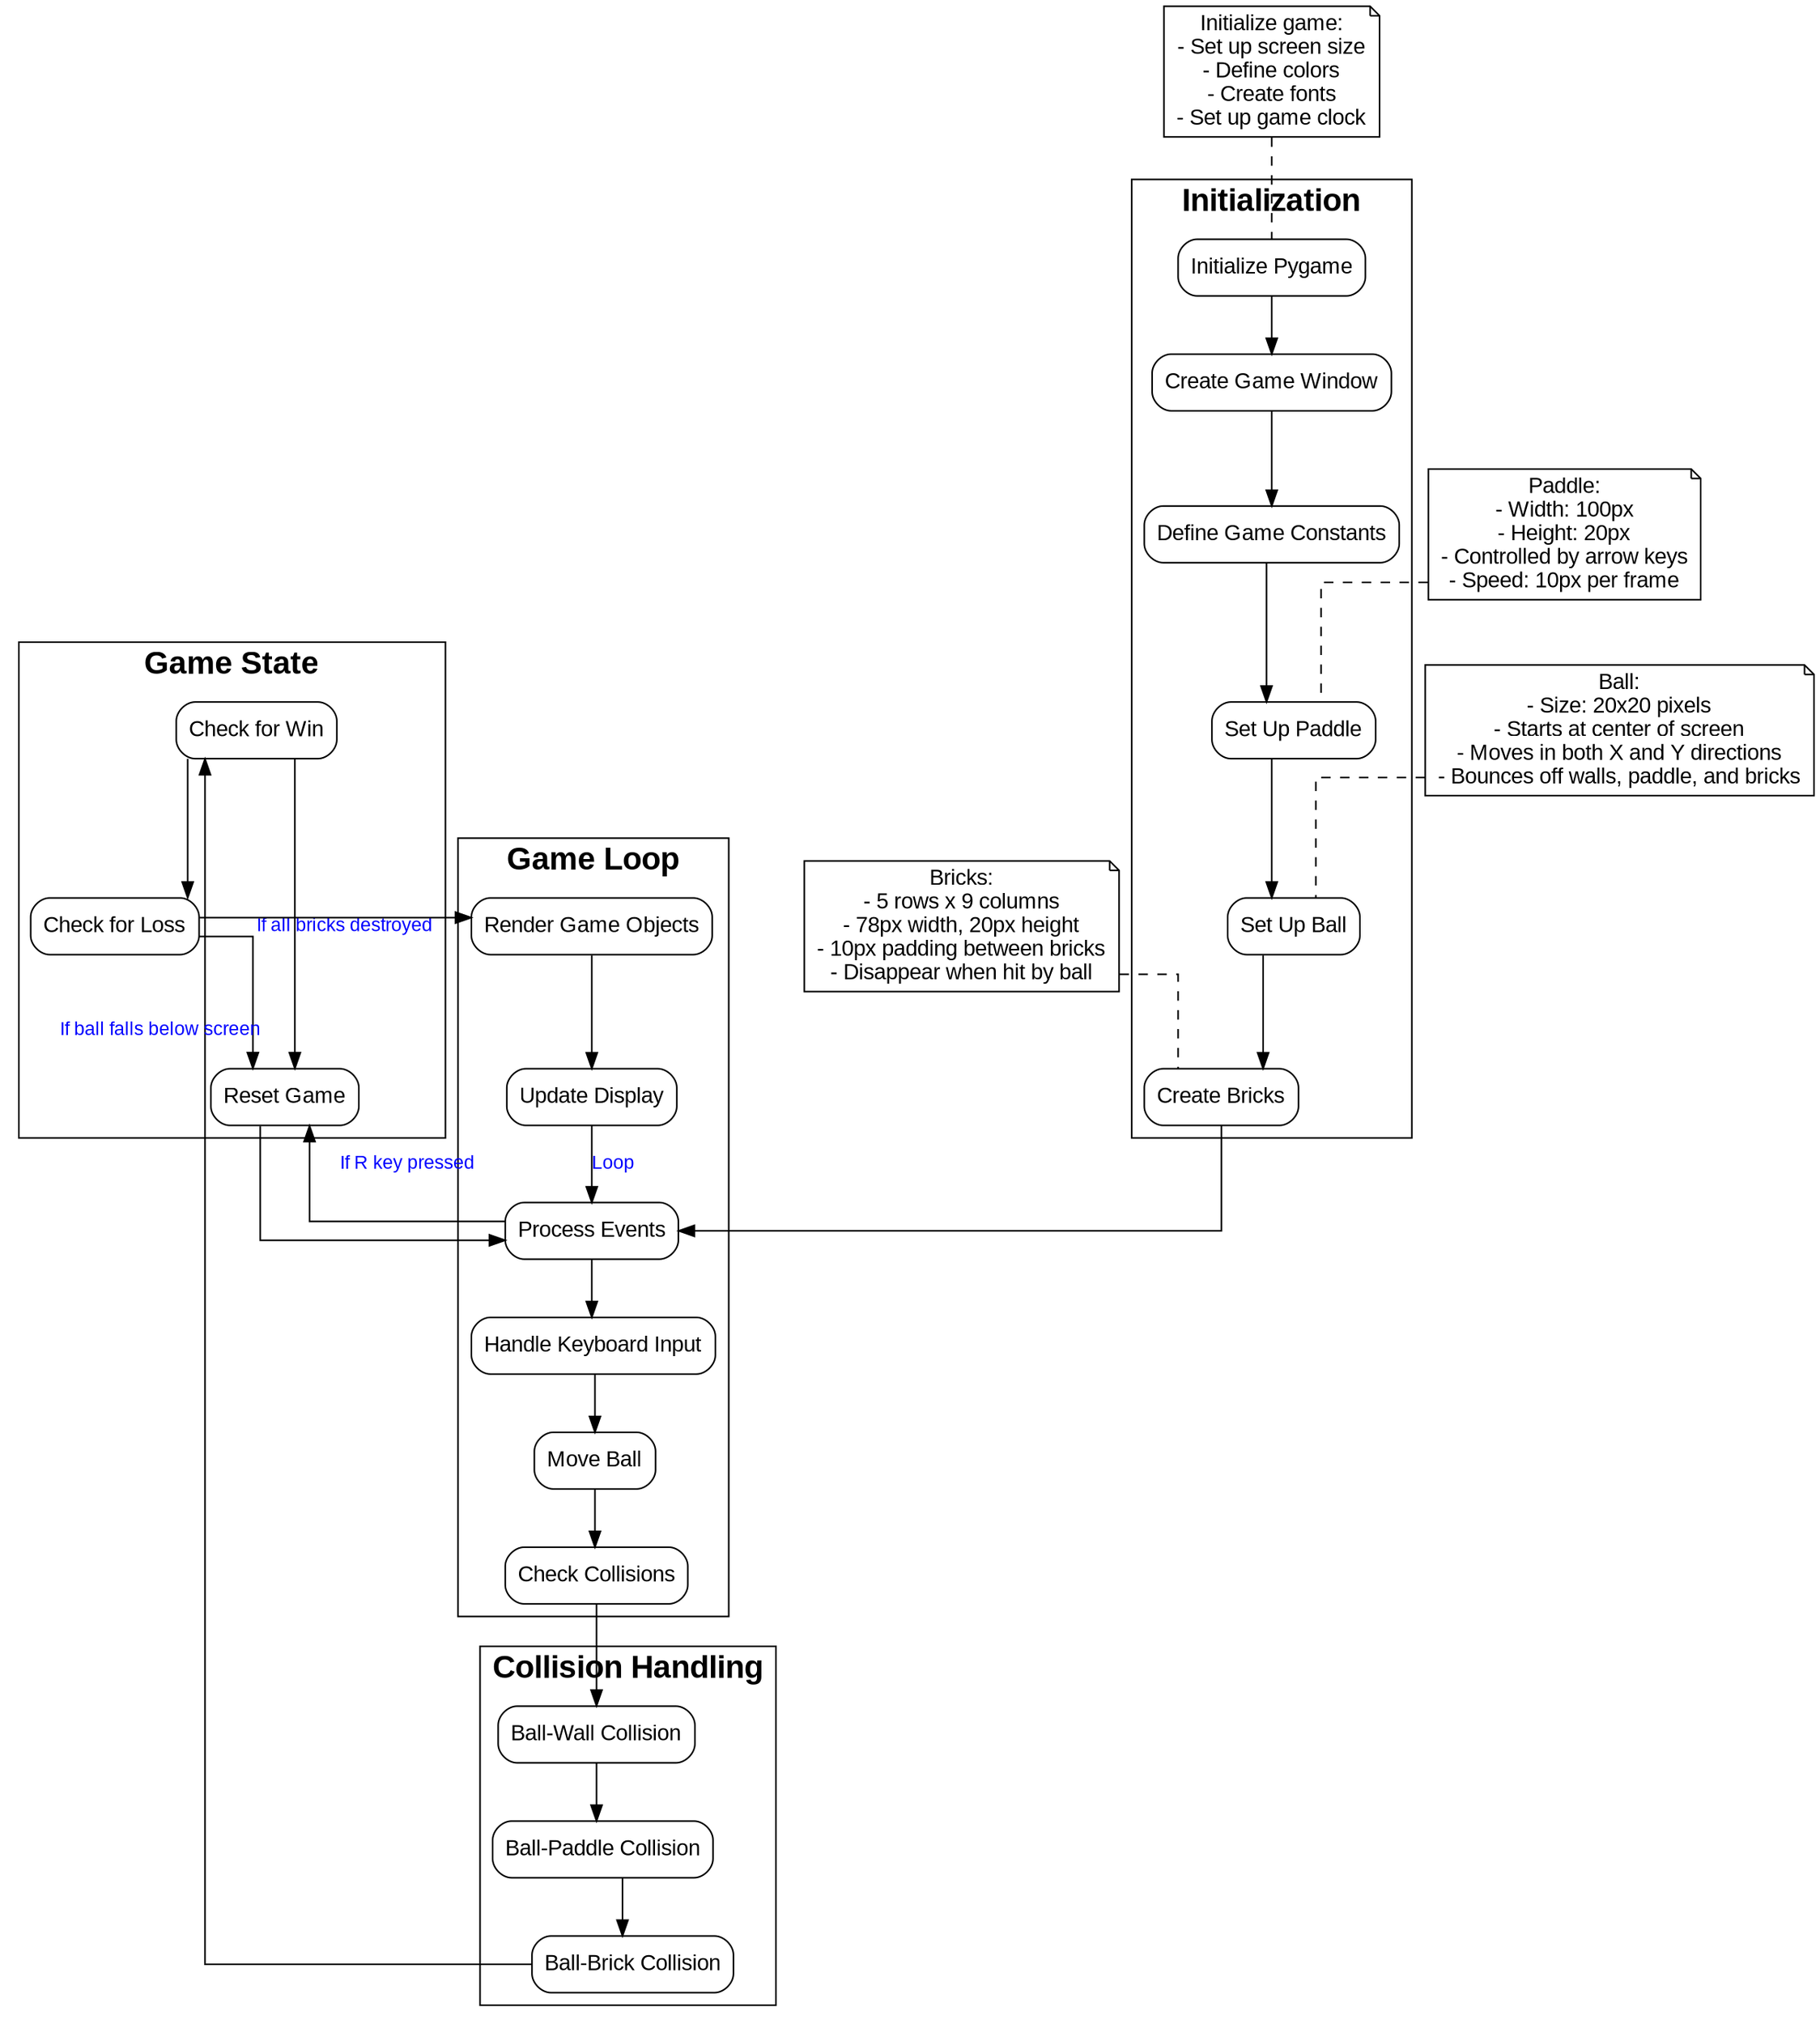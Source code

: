 digraph G {
	graph [dpi=300 fontname="Arial Bold" fontsize=20 rankdir=TB splines=ortho]
	node [fontcolor=black fontname=Arial fontsize=14 shape=box style=rounded]
	edge [fontcolor=blue fontname=Arial fontsize=12]
	subgraph cluster_init {
		label=Initialization
		init_pygame [label="Initialize Pygame"]
		setup_window [label="Create Game Window"]
		define_constants [label="Define Game Constants"]
		setup_paddle [label="Set Up Paddle"]
		setup_ball [label="Set Up Ball"]
		create_bricks [label="Create Bricks"]
	}
	subgraph cluster_game_loop {
		label="Game Loop"
		process_events [label="Process Events"]
		handle_input [label="Handle Keyboard Input"]
		move_ball [label="Move Ball"]
		check_collisions [label="Check Collisions"]
		render [label="Render Game Objects"]
		update_display [label="Update Display"]
	}
	subgraph cluster_collisions {
		label="Collision Handling"
		wall_collision [label="Ball-Wall Collision"]
		paddle_collision [label="Ball-Paddle Collision"]
		brick_collision [label="Ball-Brick Collision"]
	}
	subgraph cluster_game_state {
		label="Game State"
		check_win [label="Check for Win"]
		check_lose [label="Check for Loss"]
		reset_game [label="Reset Game"]
	}
	init_pygame -> setup_window
	setup_window -> define_constants
	define_constants -> setup_paddle
	setup_paddle -> setup_ball
	setup_ball -> create_bricks
	create_bricks -> process_events
	process_events -> handle_input
	handle_input -> move_ball
	move_ball -> check_collisions
	check_collisions -> wall_collision
	wall_collision -> paddle_collision
	paddle_collision -> brick_collision
	brick_collision -> check_win
	check_win -> check_lose
	check_lose -> render
	render -> update_display
	update_display -> process_events [label=Loop]
	check_lose -> reset_game [label="If ball falls below screen"]
	check_win -> reset_game [label="If all bricks destroyed"]
	process_events -> reset_game [label="If R key pressed"]
	reset_game -> process_events
	description_init [label="Initialize game:
- Set up screen size
- Define colors
- Create fonts
- Set up game clock" shape=note]
	description_paddle [label="Paddle:
- Width: 100px
- Height: 20px
- Controlled by arrow keys
- Speed: 10px per frame" shape=note]
	description_ball [label="Ball:
- Size: 20x20 pixels
- Starts at center of screen
- Moves in both X and Y directions
- Bounces off walls, paddle, and bricks" shape=note]
	description_bricks [label="Bricks:
- 5 rows x 9 columns
- 78px width, 20px height
- 10px padding between bricks
- Disappear when hit by ball" shape=note]
	description_init -> init_pygame [arrowhead=none style=dashed]
	description_paddle -> setup_paddle [arrowhead=none style=dashed]
	description_ball -> setup_ball [arrowhead=none style=dashed]
	description_bricks -> create_bricks [arrowhead=none style=dashed]
}

